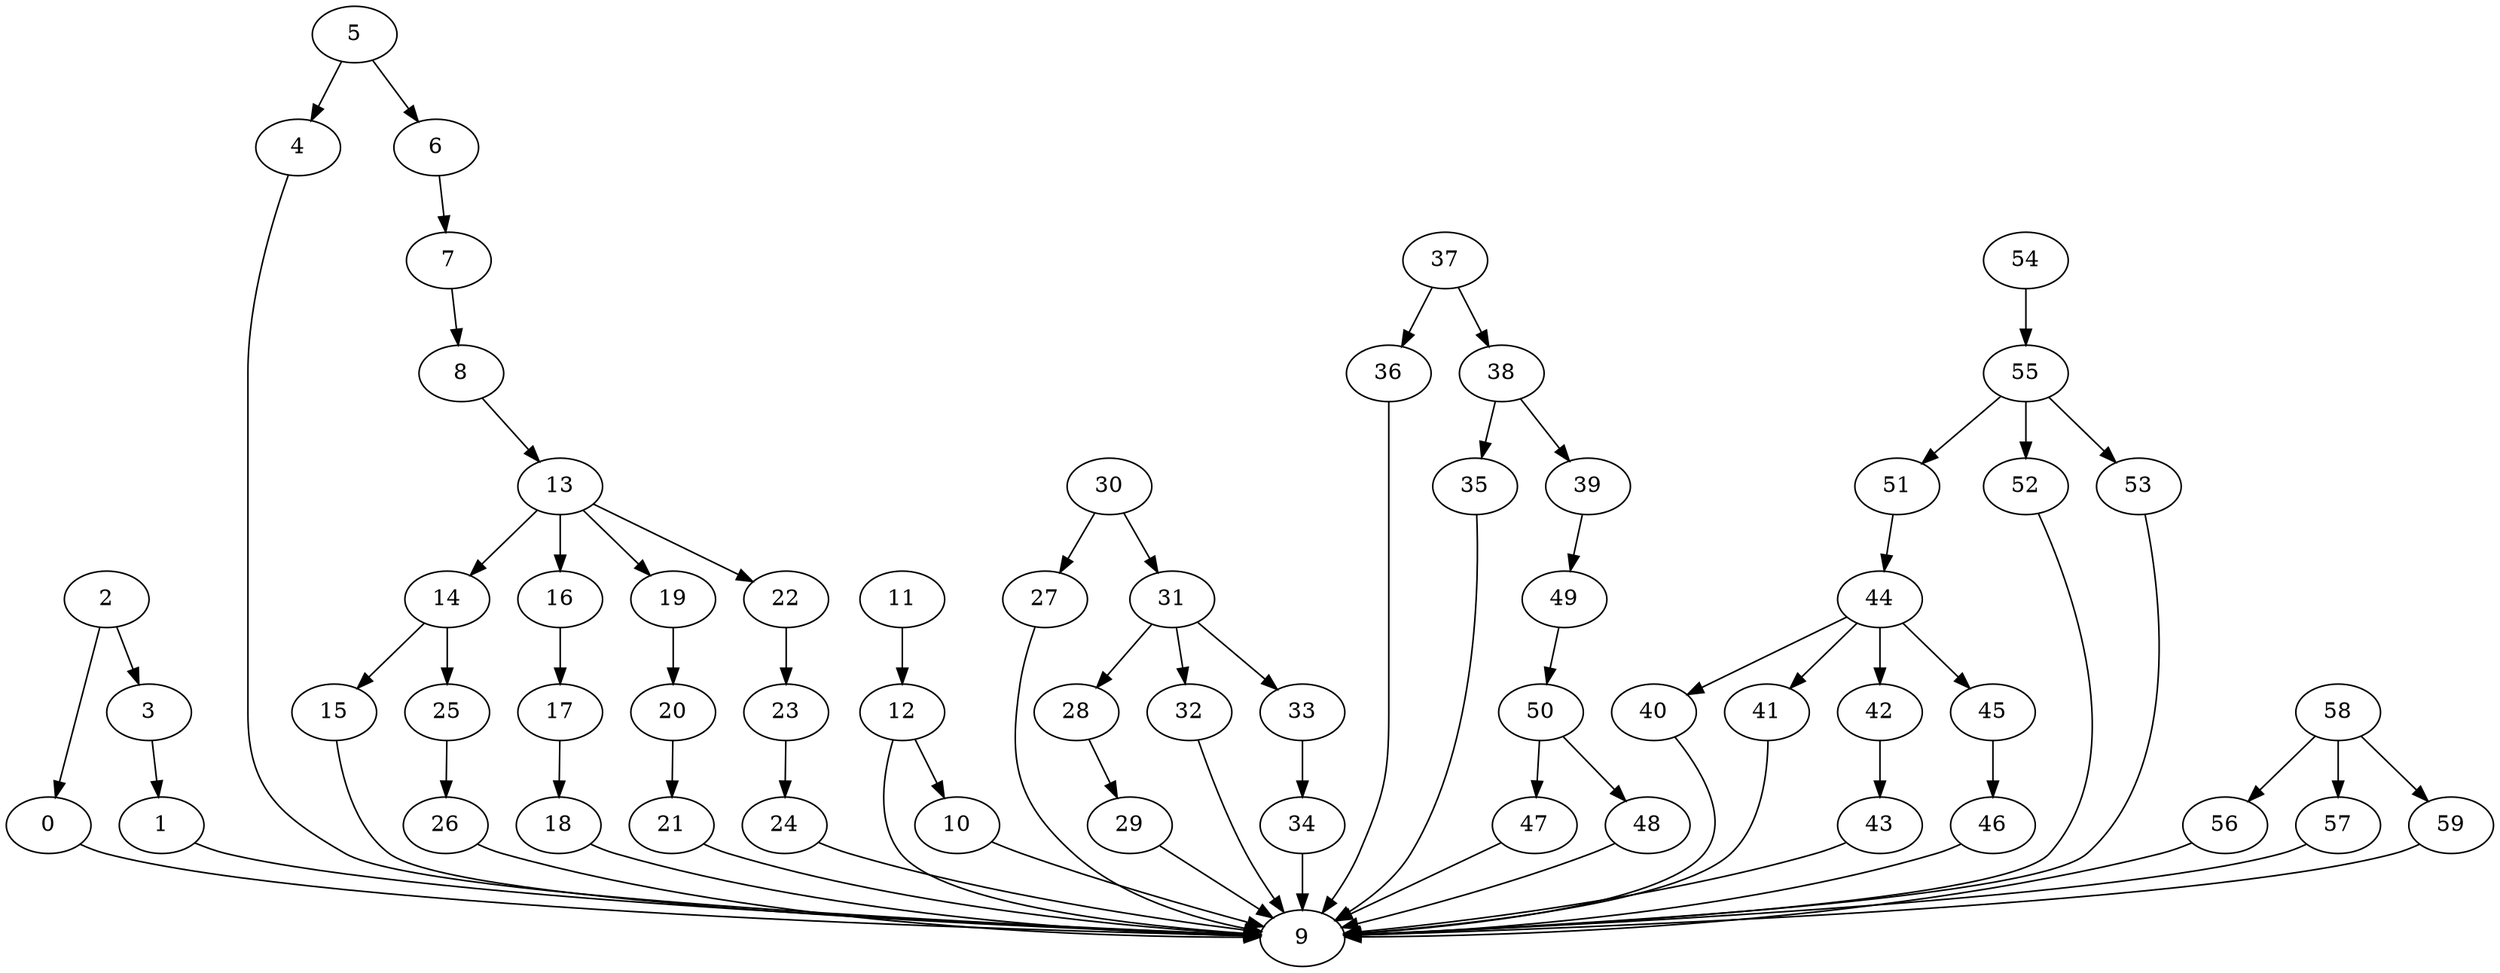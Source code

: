 strict digraph  {
0 [exec=161];
1 [exec=157];
2 [exec=67];
3 [exec=111];
4 [exec=192];
5 [exec=84];
6 [exec=124];
7 [exec=157];
8 [exec=86];
9 [exec=70];
10 [exec=197];
11 [exec=126];
12 [exec=184];
13 [exec=92];
14 [exec=137];
15 [exec=88];
16 [exec=175];
17 [exec=157];
18 [exec=60];
19 [exec=69];
20 [exec=192];
21 [exec=196];
22 [exec=130];
23 [exec=137];
24 [exec=139];
25 [exec=177];
26 [exec=198];
27 [exec=66];
28 [exec=65];
29 [exec=129];
30 [exec=197];
31 [exec=164];
32 [exec=122];
33 [exec=148];
34 [exec=138];
35 [exec=123];
36 [exec=83];
37 [exec=113];
38 [exec=151];
39 [exec=150];
40 [exec=85];
41 [exec=160];
42 [exec=190];
43 [exec=121];
44 [exec=156];
45 [exec=141];
46 [exec=147];
47 [exec=53];
48 [exec=174];
49 [exec=200];
50 [exec=96];
51 [exec=194];
52 [exec=131];
53 [exec=82];
54 [exec=181];
55 [exec=63];
56 [exec=162];
57 [exec=91];
58 [exec=78];
59 [exec=137];
0 -> 9  [comm=12];
1 -> 9  [comm=8];
2 -> 3  [comm=12];
2 -> 0  [comm=20];
3 -> 1  [comm=11];
4 -> 9  [comm=15];
5 -> 6  [comm=11];
5 -> 4  [comm=20];
6 -> 7  [comm=5];
7 -> 8  [comm=20];
8 -> 13  [comm=16];
10 -> 9  [comm=7];
11 -> 12  [comm=8];
12 -> 9  [comm=17];
12 -> 10  [comm=11];
13 -> 14  [comm=20];
13 -> 16  [comm=10];
13 -> 19  [comm=18];
13 -> 22  [comm=15];
14 -> 15  [comm=7];
14 -> 25  [comm=17];
15 -> 9  [comm=19];
16 -> 17  [comm=17];
17 -> 18  [comm=7];
18 -> 9  [comm=10];
19 -> 20  [comm=10];
20 -> 21  [comm=9];
21 -> 9  [comm=5];
22 -> 23  [comm=9];
23 -> 24  [comm=19];
24 -> 9  [comm=9];
25 -> 26  [comm=20];
26 -> 9  [comm=16];
27 -> 9  [comm=9];
28 -> 29  [comm=9];
29 -> 9  [comm=5];
30 -> 31  [comm=5];
30 -> 27  [comm=8];
31 -> 32  [comm=9];
31 -> 28  [comm=18];
31 -> 33  [comm=11];
32 -> 9  [comm=11];
33 -> 34  [comm=5];
34 -> 9  [comm=13];
35 -> 9  [comm=11];
36 -> 9  [comm=14];
37 -> 38  [comm=12];
37 -> 36  [comm=15];
38 -> 39  [comm=13];
38 -> 35  [comm=18];
39 -> 49  [comm=9];
40 -> 9  [comm=6];
41 -> 9  [comm=16];
42 -> 43  [comm=19];
43 -> 9  [comm=18];
44 -> 45  [comm=9];
44 -> 40  [comm=9];
44 -> 41  [comm=5];
44 -> 42  [comm=19];
45 -> 46  [comm=10];
46 -> 9  [comm=5];
47 -> 9  [comm=9];
48 -> 9  [comm=10];
49 -> 50  [comm=9];
50 -> 47  [comm=20];
50 -> 48  [comm=8];
51 -> 44  [comm=6];
52 -> 9  [comm=15];
53 -> 9  [comm=20];
54 -> 55  [comm=8];
55 -> 51  [comm=6];
55 -> 52  [comm=12];
55 -> 53  [comm=11];
56 -> 9  [comm=13];
57 -> 9  [comm=6];
58 -> 59  [comm=8];
58 -> 56  [comm=19];
58 -> 57  [comm=5];
59 -> 9  [comm=7];
}
